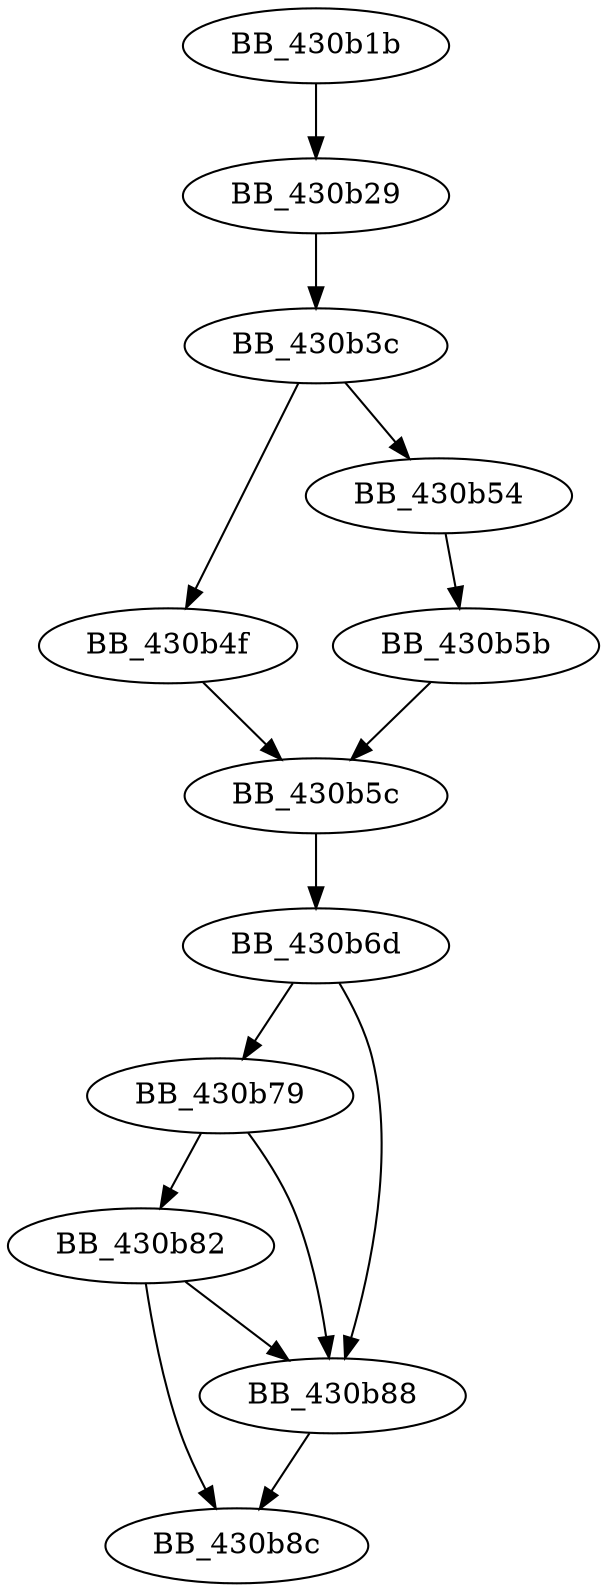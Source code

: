 DiGraph _GetLocaleNameFromLangCountry{
BB_430b1b->BB_430b29
BB_430b29->BB_430b3c
BB_430b3c->BB_430b4f
BB_430b3c->BB_430b54
BB_430b4f->BB_430b5c
BB_430b54->BB_430b5b
BB_430b5b->BB_430b5c
BB_430b5c->BB_430b6d
BB_430b6d->BB_430b79
BB_430b6d->BB_430b88
BB_430b79->BB_430b82
BB_430b79->BB_430b88
BB_430b82->BB_430b88
BB_430b82->BB_430b8c
BB_430b88->BB_430b8c
}
